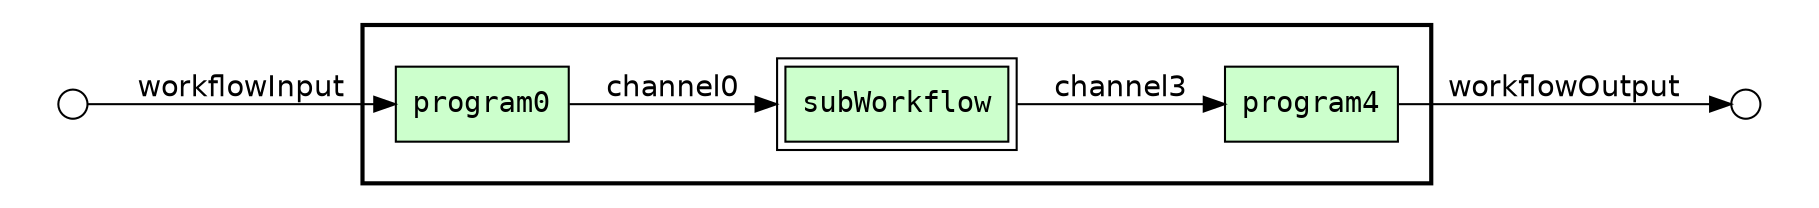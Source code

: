 digraph Workflow {
rankdir=LR

/* Start of double cluster for drawing box around nodes in workflow */
subgraph cluster0 {label=""; penwidth=2; fontsize=18
subgraph cluster1 {label=""; color="white"

/* Nodes representing programs in workflow */
node[shape=box style="filled" fillcolor="#CCFFCC" peripheries=1 fontname="Courier"]
node1 [label="program0"]
node2 [label="program4"]

/* Nodes representing subworkflows in workflow */
node[shape=box style="filled" fillcolor="#CCFFCC" peripheries=2 fontname="Courier"]
node3 [label="subWorkflow"]

/* Edges for channels between programs in workflow */
edge[fontname=Helvetica]
node1 -> node3 [label="channel0"]
node3 -> node2 [label="channel3"]

/* End of double cluster for drawing box around nodes in workflow */
}}

/* Nodes representing workflow ports */
node[shape=circle style="filled" fillcolor="#FFFFFF" peripheries=1 fontname="Courier" width=0.2]
subgraph cluster2 { label="" color="white"
subgraph cluster3 { label="" color="white"
node4 [label=""]
}}
subgraph cluster4 { label="" color="white"
subgraph cluster5 { label="" color="white"
node5 [label=""]
}}

/* Edges for channels between programs and ports */
edge[fontname=Helvetica]
node2 -> node5 [label="workflowOutput"]
node4 -> node1 [label="workflowInput"]
}
